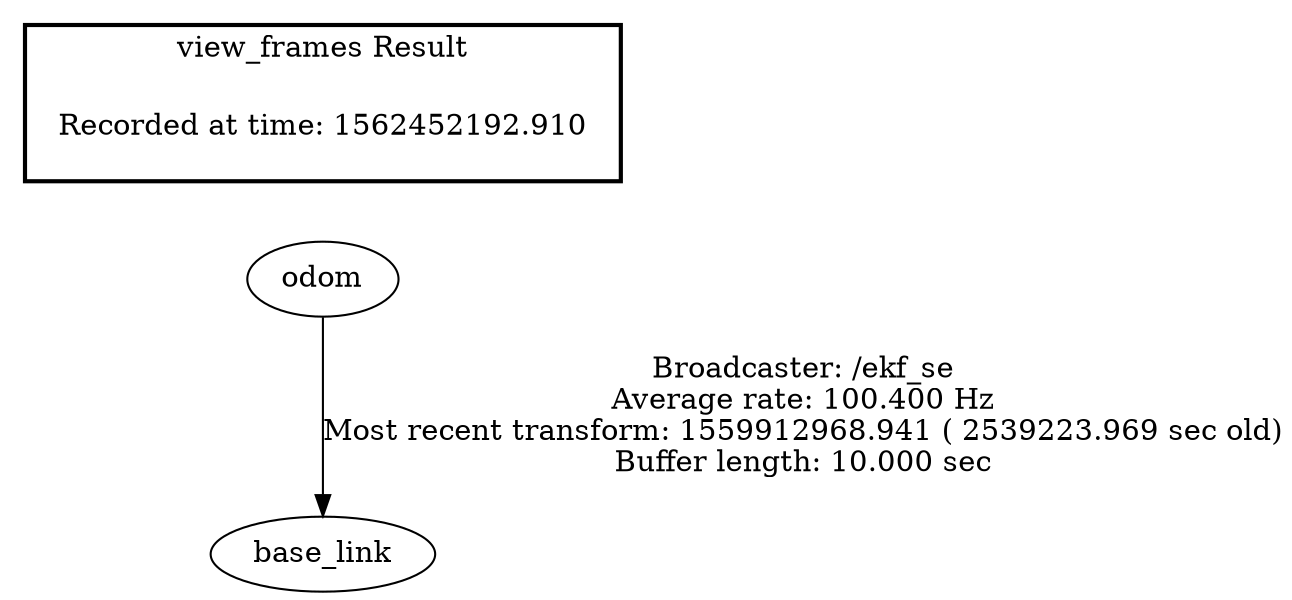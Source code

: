 digraph G {
"odom" -> "base_link"[label="Broadcaster: /ekf_se\nAverage rate: 100.400 Hz\nMost recent transform: 1559912968.941 ( 2539223.969 sec old)\nBuffer length: 10.000 sec\n"];
edge [style=invis];
 subgraph cluster_legend { style=bold; color=black; label ="view_frames Result";
"Recorded at time: 1562452192.910"[ shape=plaintext ] ;
 }->"odom";
}